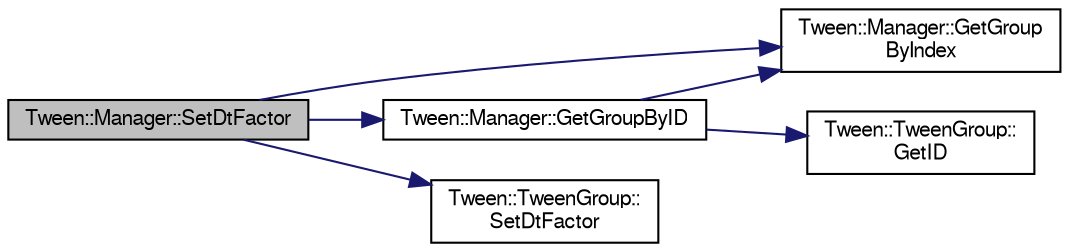 digraph "Tween::Manager::SetDtFactor"
{
  bgcolor="transparent";
  edge [fontname="FreeSans",fontsize="10",labelfontname="FreeSans",labelfontsize="10"];
  node [fontname="FreeSans",fontsize="10",shape=record];
  rankdir="LR";
  Node1 [label="Tween::Manager::SetDtFactor",height=0.2,width=0.4,color="black", fillcolor="grey75", style="filled" fontcolor="black"];
  Node1 -> Node2 [color="midnightblue",fontsize="10",style="solid",fontname="FreeSans"];
  Node2 [label="Tween::Manager::GetGroupByID",height=0.2,width=0.4,color="black",URL="$classTween_1_1Manager.html#a059b53fafd74a055da610cfc37b6639c"];
  Node2 -> Node3 [color="midnightblue",fontsize="10",style="solid",fontname="FreeSans"];
  Node3 [label="Tween::Manager::GetGroup\lByIndex",height=0.2,width=0.4,color="black",URL="$classTween_1_1Manager.html#a730f0852926ec37ee4a627e48919a29d"];
  Node2 -> Node4 [color="midnightblue",fontsize="10",style="solid",fontname="FreeSans"];
  Node4 [label="Tween::TweenGroup::\lGetID",height=0.2,width=0.4,color="black",URL="$classTween_1_1TweenGroup.html#aac95e204ae17ddc2a8c8cf808ef3cc62"];
  Node1 -> Node3 [color="midnightblue",fontsize="10",style="solid",fontname="FreeSans"];
  Node1 -> Node5 [color="midnightblue",fontsize="10",style="solid",fontname="FreeSans"];
  Node5 [label="Tween::TweenGroup::\lSetDtFactor",height=0.2,width=0.4,color="black",URL="$classTween_1_1TweenGroup.html#aeb18b6929831b78e32d570edb37753ce"];
}
